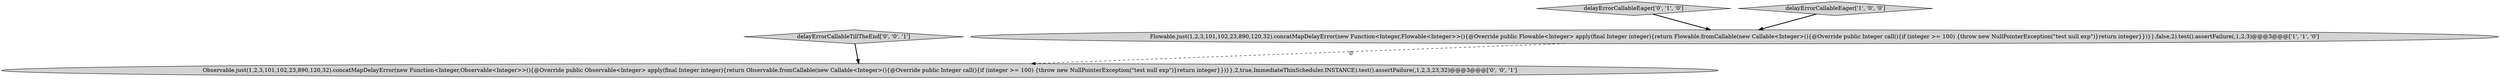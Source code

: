 digraph {
0 [style = filled, label = "Flowable.just(1,2,3,101,102,23,890,120,32).concatMapDelayError(new Function<Integer,Flowable<Integer>>(){@Override public Flowable<Integer> apply(final Integer integer){return Flowable.fromCallable(new Callable<Integer>(){@Override public Integer call(){if (integer >= 100) {throw new NullPointerException(\"test null exp\")}return integer}})}},false,2).test().assertFailure(,1,2,3)@@@3@@@['1', '1', '0']", fillcolor = lightgray, shape = ellipse image = "AAA0AAABBB1BBB"];
2 [style = filled, label = "delayErrorCallableEager['0', '1', '0']", fillcolor = lightgray, shape = diamond image = "AAA0AAABBB2BBB"];
4 [style = filled, label = "Observable.just(1,2,3,101,102,23,890,120,32).concatMapDelayError(new Function<Integer,Observable<Integer>>(){@Override public Observable<Integer> apply(final Integer integer){return Observable.fromCallable(new Callable<Integer>(){@Override public Integer call(){if (integer >= 100) {throw new NullPointerException(\"test null exp\")}return integer}})}},2,true,ImmediateThinScheduler.INSTANCE).test().assertFailure(,1,2,3,23,32)@@@3@@@['0', '0', '1']", fillcolor = lightgray, shape = ellipse image = "AAA0AAABBB3BBB"];
3 [style = filled, label = "delayErrorCallableTillTheEnd['0', '0', '1']", fillcolor = lightgray, shape = diamond image = "AAA0AAABBB3BBB"];
1 [style = filled, label = "delayErrorCallableEager['1', '0', '0']", fillcolor = lightgray, shape = diamond image = "AAA0AAABBB1BBB"];
2->0 [style = bold, label=""];
0->4 [style = dashed, label="0"];
1->0 [style = bold, label=""];
3->4 [style = bold, label=""];
}

